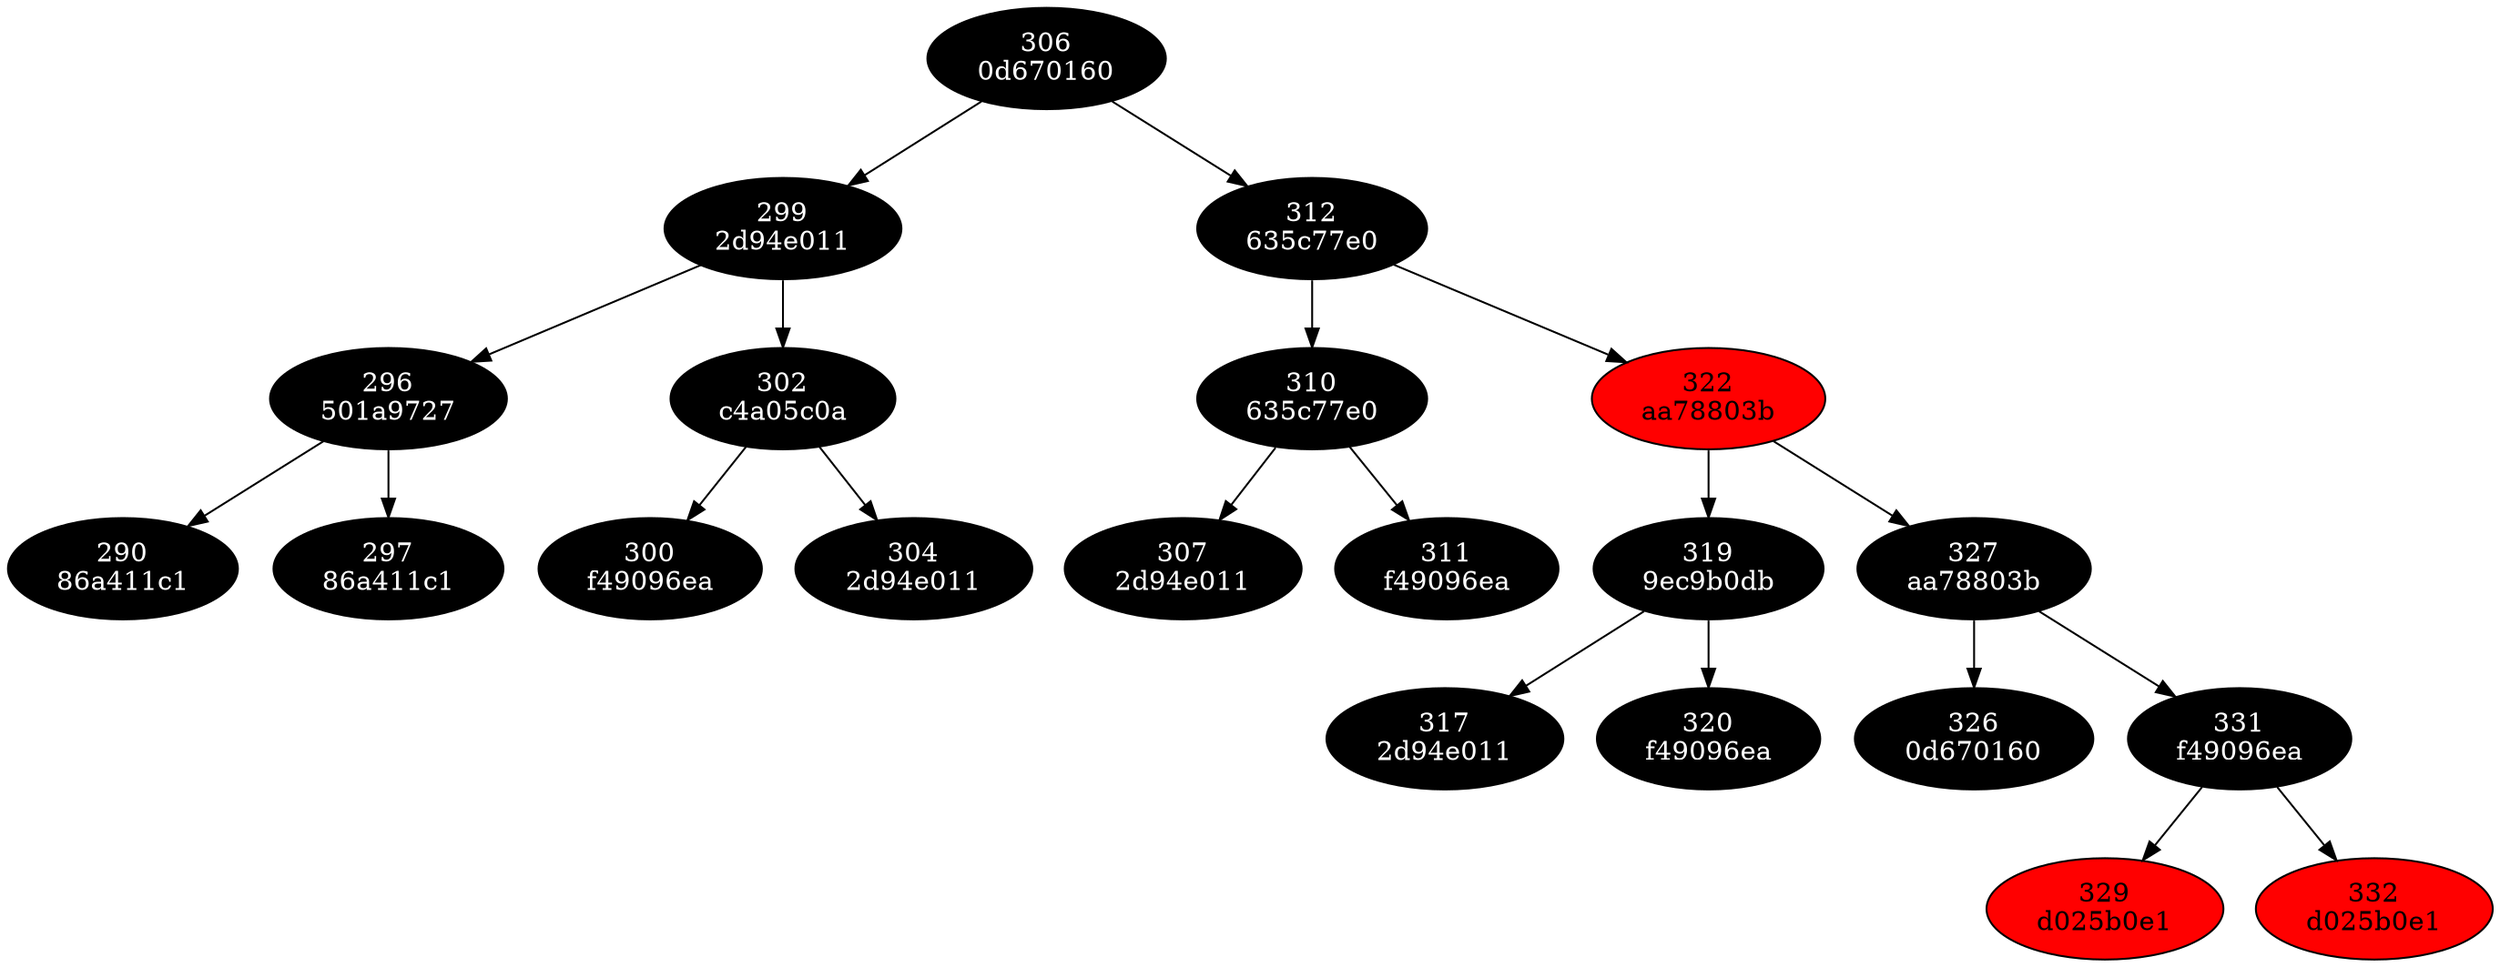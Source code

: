 digraph tree {
306 [label="306
0d670160", style=filled, fillcolor=black, fontcolor=white]
306 -> 299
306 -> 312
312 [label="312
635c77e0", style=filled, fillcolor=black, fontcolor=white]
312 -> 310
312 -> 322
322 [label="322
aa78803b", style=filled, fillcolor=red, fontcolor=black]
322 -> 319
322 -> 327
327 [label="327
aa78803b", style=filled, fillcolor=black, fontcolor=white]
327 -> 326
327 -> 331
331 [label="331
f49096ea", style=filled, fillcolor=black, fontcolor=white]
331 -> 329
331 -> 332
332 [label="332
d025b0e1", style=filled, fillcolor=red, fontcolor=black]
329 [label="329
d025b0e1", style=filled, fillcolor=red, fontcolor=black]
326 [label="326
0d670160", style=filled, fillcolor=black, fontcolor=white]
319 [label="319
9ec9b0db", style=filled, fillcolor=black, fontcolor=white]
319 -> 317
319 -> 320
320 [label="320
f49096ea", style=filled, fillcolor=black, fontcolor=white]
317 [label="317
2d94e011", style=filled, fillcolor=black, fontcolor=white]
310 [label="310
635c77e0", style=filled, fillcolor=black, fontcolor=white]
310 -> 307
310 -> 311
311 [label="311
f49096ea", style=filled, fillcolor=black, fontcolor=white]
307 [label="307
2d94e011", style=filled, fillcolor=black, fontcolor=white]
299 [label="299
2d94e011", style=filled, fillcolor=black, fontcolor=white]
299 -> 296
299 -> 302
302 [label="302
c4a05c0a", style=filled, fillcolor=black, fontcolor=white]
302 -> 300
302 -> 304
304 [label="304
2d94e011", style=filled, fillcolor=black, fontcolor=white]
300 [label="300
f49096ea", style=filled, fillcolor=black, fontcolor=white]
296 [label="296
501a9727", style=filled, fillcolor=black, fontcolor=white]
296 -> 290
296 -> 297
297 [label="297
86a411c1", style=filled, fillcolor=black, fontcolor=white]
290 [label="290
86a411c1", style=filled, fillcolor=black, fontcolor=white]
}